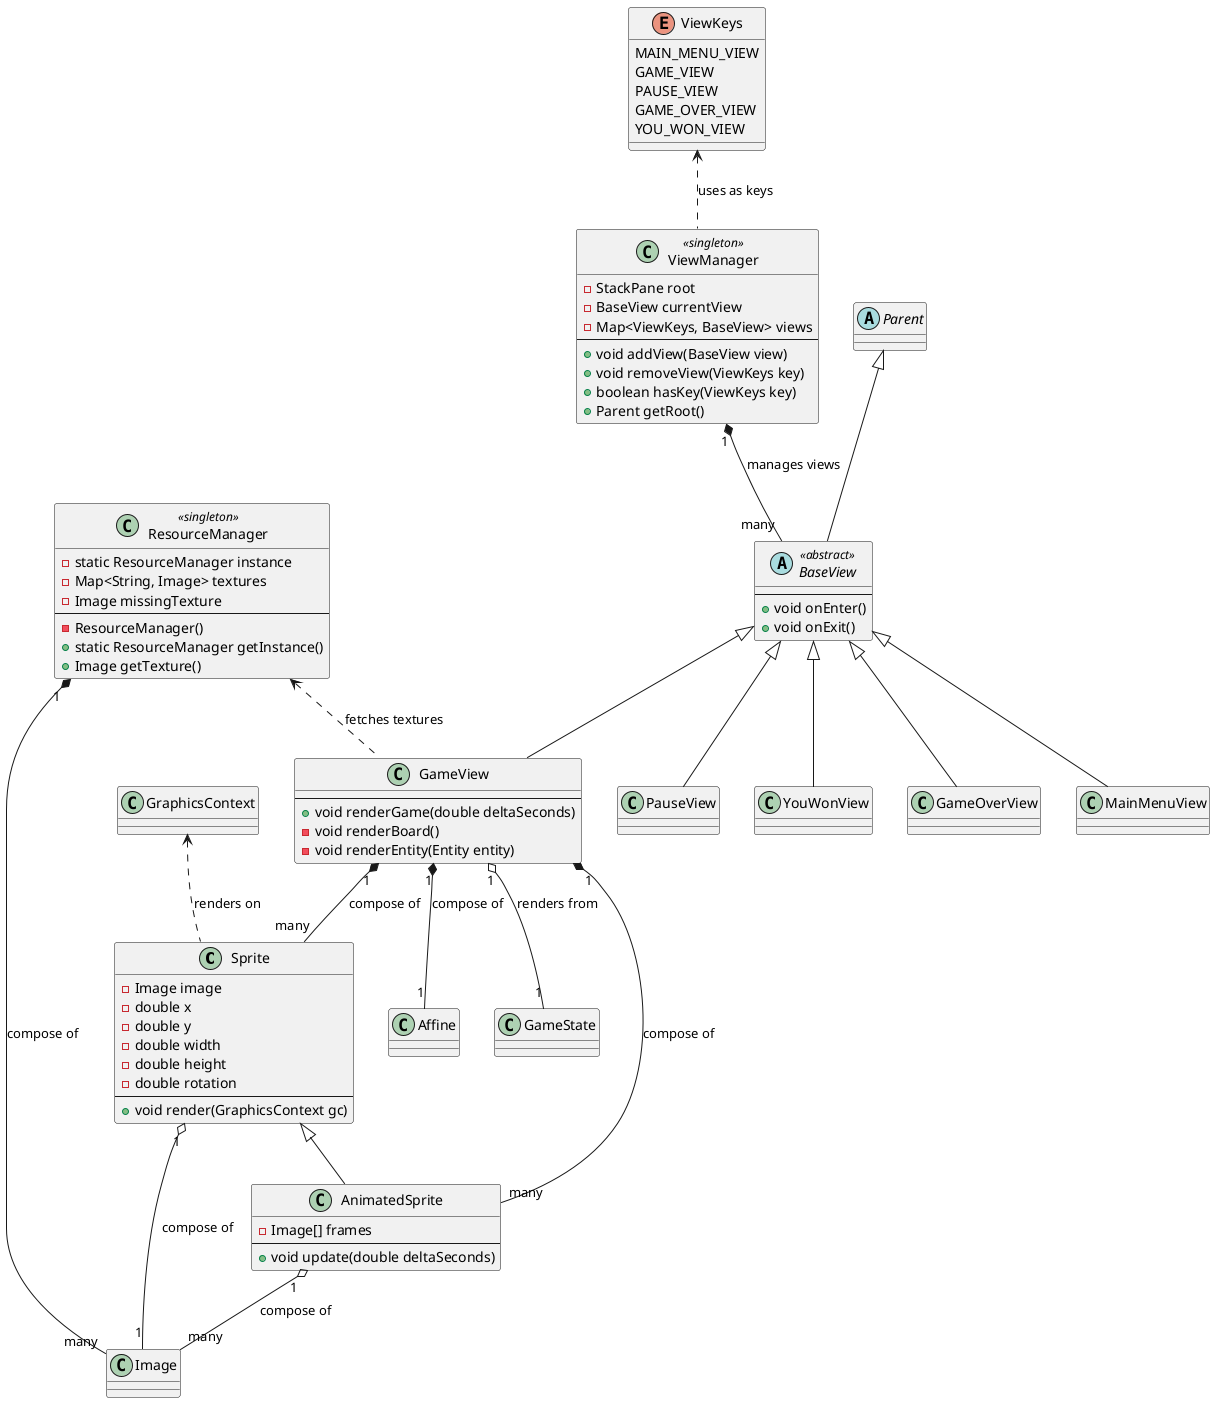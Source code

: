 @startuml

class Sprite {
    - Image image
    - double x
    - double y
    - double width
    - double height
    - double rotation
    --
    + void render(GraphicsContext gc)
}

class AnimatedSprite {
    - Image[] frames
    --
    + void update(double deltaSeconds)
}

enum ViewKeys {
    MAIN_MENU_VIEW
    GAME_VIEW
    PAUSE_VIEW
    GAME_OVER_VIEW
    YOU_WON_VIEW
}

class ViewManager <<singleton>> {
    - StackPane root
    - BaseView currentView
    - Map<ViewKeys, BaseView> views
    --
    + void addView(BaseView view)
    + void removeView(ViewKeys key)
    + boolean hasKey(ViewKeys key)
    + Parent getRoot()
}

class ResourceManager <<singleton>> {
    - static ResourceManager instance
    - Map<String, Image> textures
    - Image missingTexture 
    --
    - ResourceManager()
    + static ResourceManager getInstance()
    + Image getTexture()
}

abstract class BaseView <<abstract>> {
    --
    + void onEnter()
    + void onExit()
}

class MainMenuView
class PauseView
class YouWonView
class GameOverView

class GameView {
    --
    + void renderGame(double deltaSeconds)
    - void renderBoard()
    - void renderEntity(Entity entity)
}

class Image
class GraphicsContext
class Affine
abstract Parent
class GameState

Parent <|-- BaseView
BaseView <|-- MainMenuView
BaseView <|-- PauseView
BaseView <|-- YouWonView
BaseView <|-- GameOverView
BaseView <|-- GameView
Sprite <|-- AnimatedSprite

ResourceManager <.. GameView : fetches textures
GraphicsContext <.. Sprite : renders on
ViewKeys <.. ViewManager : uses as keys

GameView "1" o-- "1" GameState : renders from
Sprite "1" o-- "1" Image : compose of
AnimatedSprite "1" o-- "many" Image : compose of
ViewManager "1" *-- "many" BaseView : manages views
ResourceManager "1" *-- "many" Image : compose of
GameView "1" *-- "many" Sprite : compose of
GameView "1" *-- "many" AnimatedSprite : compose of
GameView "1" *-- "1" Affine : compose of

@enduml

